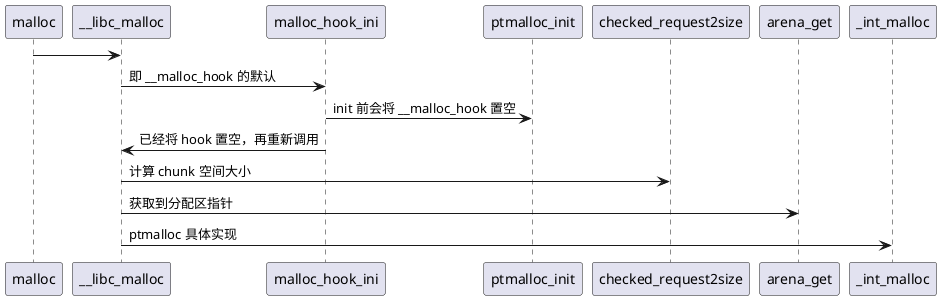@startuml ptmalloc 第一次调用
malloc -> __libc_malloc
__libc_malloc ->  malloc_hook_ini: 即 __malloc_hook 的默认
malloc_hook_ini -> ptmalloc_init: init 前会将 __malloc_hook 置空
malloc_hook_ini -> __libc_malloc: 已经将 hook 置空，再重新调用
__libc_malloc -> checked_request2size: 计算 chunk 空间大小
__libc_malloc -> arena_get: 获取到分配区指针
__libc_malloc -> _int_malloc: ptmalloc 具体实现
@enduml

@startuml 第二次调用
malloc -> __libc_malloc
__libc_malloc -> checked_request2size: 计算 chunk 空间大小
__libc_malloc -> arena_get: 获取到分配区指针
__libc_malloc -> _int_malloc: ptmalloc 具体实现
@enduml